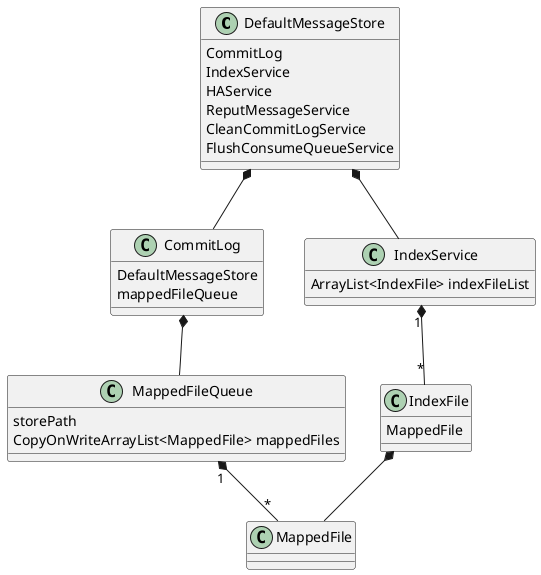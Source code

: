 @startuml

class DefaultMessageStore {
 CommitLog
 IndexService
 HAService
 ReputMessageService
 CleanCommitLogService
 FlushConsumeQueueService
}

class CommitLog {
 DefaultMessageStore
 mappedFileQueue
}

class MappedFileQueue {
 storePath
 CopyOnWriteArrayList<MappedFile> mappedFiles
}

class MappedFile {
}

class IndexService {
 ArrayList<IndexFile> indexFileList
}

class IndexFile {
 MappedFile
}

DefaultMessageStore  *--  IndexService
IndexService "1" *--  "*" IndexFile
IndexFile  *--  MappedFile

DefaultMessageStore  *--  CommitLog
CommitLog  *--  MappedFileQueue
MappedFileQueue "1" *--  "*" MappedFile

@enduml